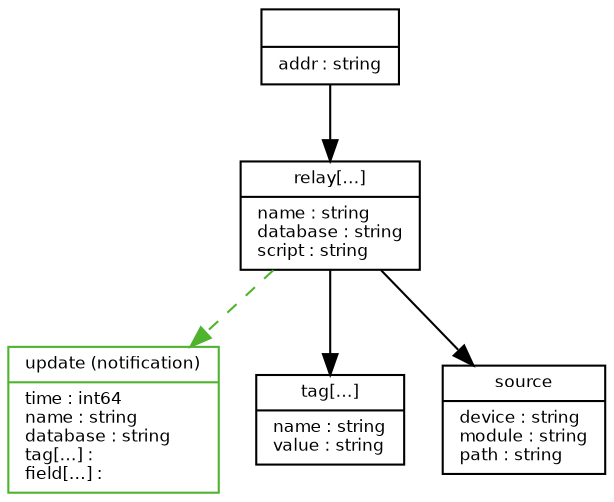 digraph G {
        fontname = "Bitstream Vera Sans"
        fontsize = 8

        node [
                fontname = "Bitstream Vera Sans"
                fontsize = 8
                shape = "record"
        ]

        edge [
                fontname = "Bitstream Vera Sans"
                fontsize = 8
        ]


       metrics [
         label = "{|addr : string\l}"
       ]







       metrics_relay [
         label = "{relay[…]|name : string\ldatabase : string\lscript : string\l}"
       ]





       metrics_relay_update [
         label = "{update (notification)|time : int64\lname : string\ldatabase : string\ltag[…] : \lfield[…] : \l}"
         color = "#4fb32e"
       ]
       metrics_relay -> metrics_relay_update [
         style = "dashed"
         color = "#4fb32e"
       ]



       metrics_relay_tag [
         label = "{tag[…]|name : string\lvalue : string\l}"
       ]







       metrics_relay_source [
         label = "{source|device : string\lmodule : string\lpath : string\l}"
       ]










  
    
    metrics -> metrics_relay

  
    
    
    metrics_relay -> metrics_relay_tag
    
    metrics_relay -> metrics_relay_source

  
    
    

  
    
    
    


}
